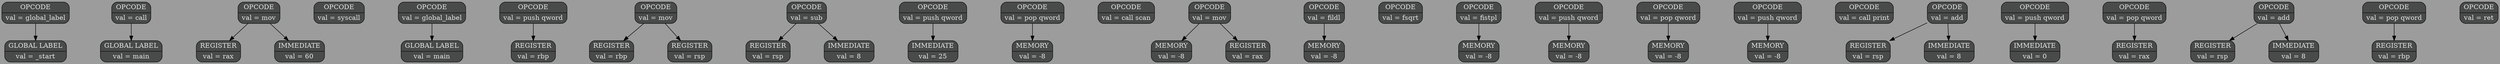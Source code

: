 digraph G{
nodesep=1;
ranksep=0.5;
rankdir=HR;
node[style=filled, color="#0a0a0a", fillcolor="#494a4a",fontcolor="#e6e6e6", fontsize=14];
edge[color="#000000", fontsize=12, penwidth=1, fontcolor = "#49006a"];
bgcolor="#9c9c9c";
elem0x55b5cf0cc990[shape="Mrecord", label= "{OPCODE | val = global_label}"];
elem0x55b5cf0cc998[shape="Mrecord", label= "{GLOBAL LABEL | val = _start}"];
elem0x55b5cf0cc990->elem0x55b5cf0cc998;elem0x55b5cf0cc9b8[shape="Mrecord", label= "{OPCODE | val = call}"];
elem0x55b5cf0cc9c0[shape="Mrecord", label= "{GLOBAL LABEL | val = main}"];
elem0x55b5cf0cc9b8->elem0x55b5cf0cc9c0;elem0x55b5cf0cc9e0[shape="Mrecord", label= "{OPCODE | val = mov}"];
elem0x55b5cf0cc9e8[shape="Mrecord", label= "{REGISTER | val = rax}"];
elem0x55b5cf0cc9e0->elem0x55b5cf0cc9e8;elem0x55b5cf0cc9f8[shape="Mrecord", label= "{IMMEDIATE | val = 60}"];
elem0x55b5cf0cc9e0->elem0x55b5cf0cc9f8;elem0x55b5cf0cca08[shape="Mrecord", label= "{OPCODE | val = syscall}"];
elem0x55b5cf0cca30[shape="Mrecord", label= "{OPCODE | val = global_label}"];
elem0x55b5cf0cca38[shape="Mrecord", label= "{GLOBAL LABEL | val = main}"];
elem0x55b5cf0cca30->elem0x55b5cf0cca38;elem0x55b5cf0cca58[shape="Mrecord", label= "{OPCODE | val = push qword}"];
elem0x55b5cf0cca60[shape="Mrecord", label= "{REGISTER | val = rbp}"];
elem0x55b5cf0cca58->elem0x55b5cf0cca60;elem0x55b5cf0cca80[shape="Mrecord", label= "{OPCODE | val = mov}"];
elem0x55b5cf0cca88[shape="Mrecord", label= "{REGISTER | val = rbp}"];
elem0x55b5cf0cca80->elem0x55b5cf0cca88;elem0x55b5cf0cca98[shape="Mrecord", label= "{REGISTER | val = rsp}"];
elem0x55b5cf0cca80->elem0x55b5cf0cca98;elem0x55b5cf0ccaa8[shape="Mrecord", label= "{OPCODE | val = sub}"];
elem0x55b5cf0ccab0[shape="Mrecord", label= "{REGISTER | val = rsp}"];
elem0x55b5cf0ccaa8->elem0x55b5cf0ccab0;elem0x55b5cf0ccac0[shape="Mrecord", label= "{IMMEDIATE | val = 8}"];
elem0x55b5cf0ccaa8->elem0x55b5cf0ccac0;elem0x55b5cf0ccad0[shape="Mrecord", label= "{OPCODE | val = push qword}"];
elem0x55b5cf0ccad8[shape="Mrecord", label= "{IMMEDIATE | val = 25}"];
elem0x55b5cf0ccad0->elem0x55b5cf0ccad8;elem0x55b5cf0ccaf8[shape="Mrecord", label= "{OPCODE | val = pop qword}"];
elem0x55b5cf0ccb00[shape="Mrecord", label= "{MEMORY | val = -8}"];
elem0x55b5cf0ccaf8->elem0x55b5cf0ccb00;elem0x55b5cf0ccb20[shape="Mrecord", label= "{OPCODE | val = call scan}"];
elem0x55b5cf0ccb48[shape="Mrecord", label= "{OPCODE | val = mov}"];
elem0x55b5cf0ccb50[shape="Mrecord", label= "{MEMORY | val = -8}"];
elem0x55b5cf0ccb48->elem0x55b5cf0ccb50;elem0x55b5cf0ccb60[shape="Mrecord", label= "{REGISTER | val = rax}"];
elem0x55b5cf0ccb48->elem0x55b5cf0ccb60;elem0x55b5cf0ccb70[shape="Mrecord", label= "{OPCODE | val = fildl}"];
elem0x55b5cf0ccb78[shape="Mrecord", label= "{MEMORY | val = -8}"];
elem0x55b5cf0ccb70->elem0x55b5cf0ccb78;elem0x55b5cf0ccb98[shape="Mrecord", label= "{OPCODE | val = fsqrt}"];
elem0x55b5cf0ccbc0[shape="Mrecord", label= "{OPCODE | val = fistpl}"];
elem0x55b5cf0ccbc8[shape="Mrecord", label= "{MEMORY | val = -8}"];
elem0x55b5cf0ccbc0->elem0x55b5cf0ccbc8;elem0x55b5cf0ccbe8[shape="Mrecord", label= "{OPCODE | val = push qword}"];
elem0x55b5cf0ccbf0[shape="Mrecord", label= "{MEMORY | val = -8}"];
elem0x55b5cf0ccbe8->elem0x55b5cf0ccbf0;elem0x55b5cf0ccc10[shape="Mrecord", label= "{OPCODE | val = pop qword}"];
elem0x55b5cf0ccc18[shape="Mrecord", label= "{MEMORY | val = -8}"];
elem0x55b5cf0ccc10->elem0x55b5cf0ccc18;elem0x55b5cf0ccc38[shape="Mrecord", label= "{OPCODE | val = push qword}"];
elem0x55b5cf0ccc40[shape="Mrecord", label= "{MEMORY | val = -8}"];
elem0x55b5cf0ccc38->elem0x55b5cf0ccc40;elem0x55b5cf0ccc60[shape="Mrecord", label= "{OPCODE | val = call print}"];
elem0x55b5cf0ccc88[shape="Mrecord", label= "{OPCODE | val = add}"];
elem0x55b5cf0ccc90[shape="Mrecord", label= "{REGISTER | val = rsp}"];
elem0x55b5cf0ccc88->elem0x55b5cf0ccc90;elem0x55b5cf0ccca0[shape="Mrecord", label= "{IMMEDIATE | val = 8}"];
elem0x55b5cf0ccc88->elem0x55b5cf0ccca0;elem0x55b5cf0cccb0[shape="Mrecord", label= "{OPCODE | val = push qword}"];
elem0x55b5cf0cccb8[shape="Mrecord", label= "{IMMEDIATE | val = 0}"];
elem0x55b5cf0cccb0->elem0x55b5cf0cccb8;elem0x55b5cf0cccd8[shape="Mrecord", label= "{OPCODE | val = pop qword}"];
elem0x55b5cf0ccce0[shape="Mrecord", label= "{REGISTER | val = rax}"];
elem0x55b5cf0cccd8->elem0x55b5cf0ccce0;elem0x55b5cf0ccd00[shape="Mrecord", label= "{OPCODE | val = add}"];
elem0x55b5cf0ccd08[shape="Mrecord", label= "{REGISTER | val = rsp}"];
elem0x55b5cf0ccd00->elem0x55b5cf0ccd08;elem0x55b5cf0ccd18[shape="Mrecord", label= "{IMMEDIATE | val = 8}"];
elem0x55b5cf0ccd00->elem0x55b5cf0ccd18;elem0x55b5cf0ccd28[shape="Mrecord", label= "{OPCODE | val = pop qword}"];
elem0x55b5cf0ccd30[shape="Mrecord", label= "{REGISTER | val = rbp}"];
elem0x55b5cf0ccd28->elem0x55b5cf0ccd30;elem0x55b5cf0ccd50[shape="Mrecord", label= "{OPCODE | val = ret}"];
}
